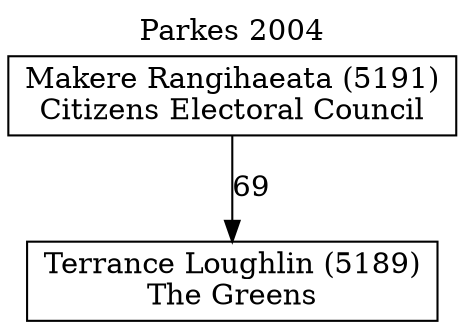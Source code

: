 // House preference flow
digraph "Terrance Loughlin (5189)_Parkes_2004" {
	graph [label="Parkes 2004" labelloc=t mclimit=10]
	node [shape=box]
	"Makere Rangihaeata (5191)" [label="Makere Rangihaeata (5191)
Citizens Electoral Council"]
	"Terrance Loughlin (5189)" [label="Terrance Loughlin (5189)
The Greens"]
	"Makere Rangihaeata (5191)" -> "Terrance Loughlin (5189)" [label=69]
}
